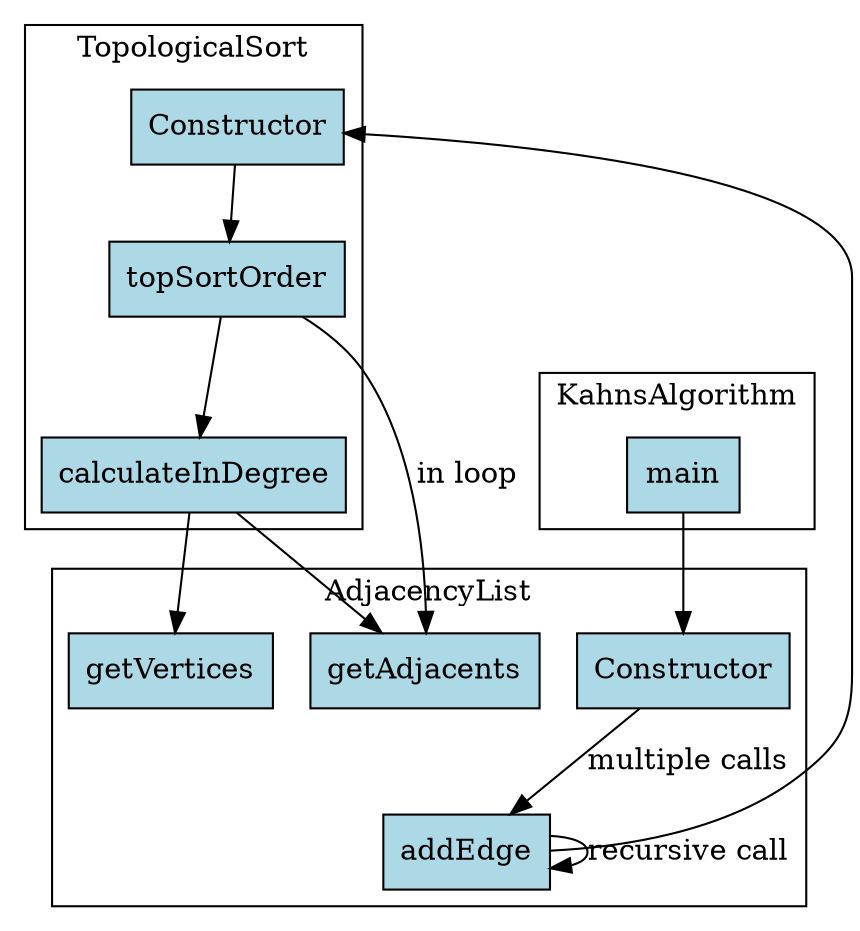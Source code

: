 digraph ControlFlowGraph {
  // Main graph attributes
  rankdir=TB;
  node [shape=rectangle, style=filled, fillcolor=lightblue];
  
  // AdjacencyList class
  subgraph cluster_AdjacencyList {
    label = "AdjacencyList";
    AdjacencyList_constructor [label="Constructor"];
    AdjacencyList_addEdge [label="addEdge"];
    AdjacencyList_getAdjacents [label="getAdjacents"];
    AdjacencyList_getVertices [label="getVertices"];
  }
  
  // TopologicalSort class
  subgraph cluster_TopologicalSort {
    label = "TopologicalSort";
    TopologicalSort_constructor [label="Constructor"];
    TopologicalSort_calculateInDegree [label="calculateInDegree"];
    TopologicalSort_topSortOrder [label="topSortOrder"];
  }
  
  // KahnsAlgorithm class
  subgraph cluster_KahnsAlgorithm {
    label = "KahnsAlgorithm";
    KahnsAlgorithm_main [label="main"];
  }
  
  // Main method flow
  KahnsAlgorithm_main -> AdjacencyList_constructor;
  AdjacencyList_constructor -> AdjacencyList_addEdge [label="multiple calls"];
  AdjacencyList_addEdge -> TopologicalSort_constructor;
  TopologicalSort_constructor -> TopologicalSort_topSortOrder;
  
  // topSortOrder method flow
  TopologicalSort_topSortOrder -> TopologicalSort_calculateInDegree;
  TopologicalSort_calculateInDegree -> AdjacencyList_getVertices;
  TopologicalSort_calculateInDegree -> AdjacencyList_getAdjacents;
  TopologicalSort_topSortOrder -> AdjacencyList_getAdjacents [label="in loop"];
  
  // addEdge method flow
  AdjacencyList_addEdge -> AdjacencyList_addEdge [label="recursive call"];
  
  // Edge styles
  edge [color=black, arrowhead=normal];
}
